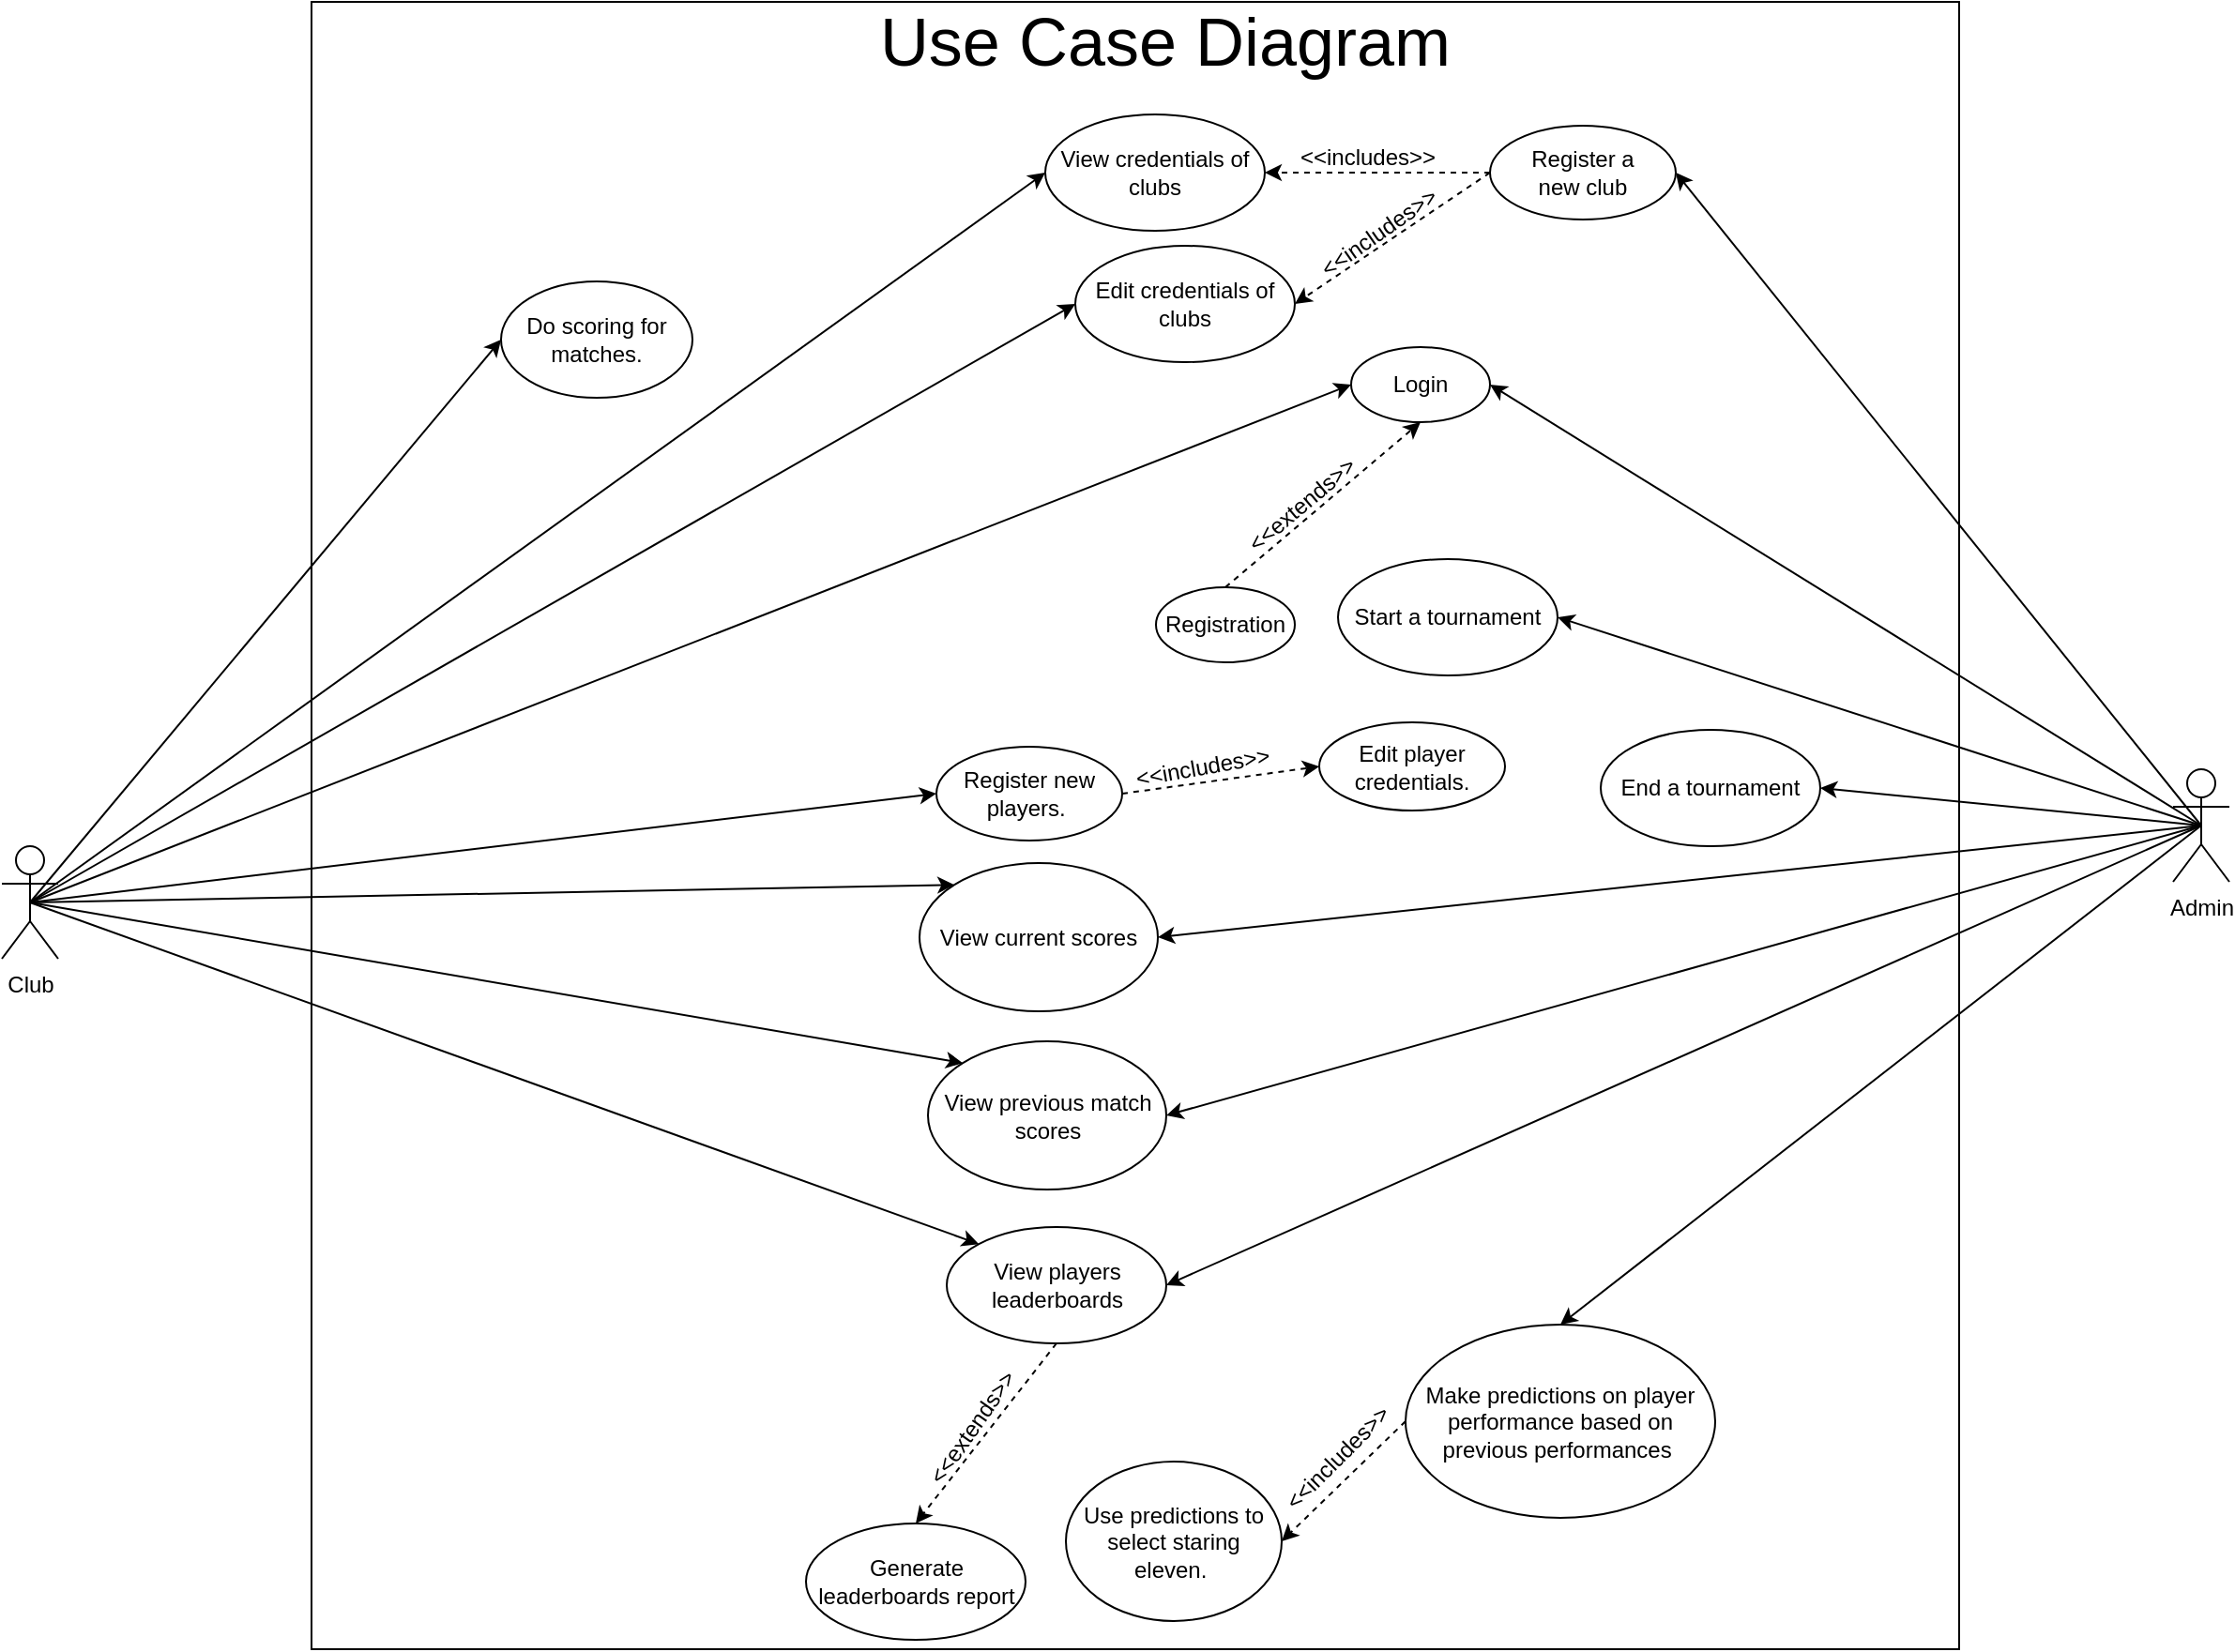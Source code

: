 <mxfile version="21.6.8" type="device">
  <diagram name="Page-1" id="aXkk6tCNMPMtA-BiQgox">
    <mxGraphModel dx="1700" dy="1227" grid="0" gridSize="10" guides="1" tooltips="1" connect="1" arrows="1" fold="1" page="0" pageScale="1" pageWidth="850" pageHeight="1100" math="0" shadow="0">
      <root>
        <mxCell id="0" />
        <mxCell id="1" parent="0" />
        <mxCell id="GnYSYjI6LG6VlQfS6IXu-1" value="" style="whiteSpace=wrap;html=1;aspect=fixed;" parent="1" vertex="1">
          <mxGeometry x="106" y="-13" width="878" height="878" as="geometry" />
        </mxCell>
        <mxCell id="GnYSYjI6LG6VlQfS6IXu-2" value="Admin" style="shape=umlActor;verticalLabelPosition=bottom;verticalAlign=top;html=1;outlineConnect=0;" parent="1" vertex="1">
          <mxGeometry x="1098" y="396" width="30" height="60" as="geometry" />
        </mxCell>
        <mxCell id="GnYSYjI6LG6VlQfS6IXu-3" value="Login" style="ellipse;whiteSpace=wrap;html=1;" parent="1" vertex="1">
          <mxGeometry x="660" y="171" width="74" height="40" as="geometry" />
        </mxCell>
        <mxCell id="GnYSYjI6LG6VlQfS6IXu-4" value="Registration" style="ellipse;whiteSpace=wrap;html=1;" parent="1" vertex="1">
          <mxGeometry x="556" y="299" width="74" height="40" as="geometry" />
        </mxCell>
        <mxCell id="GnYSYjI6LG6VlQfS6IXu-6" value="" style="html=1;labelBackgroundColor=#ffffff;startArrow=none;startFill=0;startSize=6;endArrow=classic;endFill=1;endSize=6;jettySize=auto;orthogonalLoop=1;strokeWidth=1;dashed=1;fontSize=14;rounded=0;entryX=0.5;entryY=1;entryDx=0;entryDy=0;exitX=0.5;exitY=0;exitDx=0;exitDy=0;" parent="1" source="GnYSYjI6LG6VlQfS6IXu-4" target="GnYSYjI6LG6VlQfS6IXu-3" edge="1">
          <mxGeometry width="60" height="60" relative="1" as="geometry">
            <mxPoint x="459" y="249" as="sourcePoint" />
            <mxPoint x="545" y="205" as="targetPoint" />
          </mxGeometry>
        </mxCell>
        <mxCell id="GnYSYjI6LG6VlQfS6IXu-7" value="&amp;lt;&amp;lt;extends&amp;gt;&amp;gt;" style="text;html=1;strokeColor=none;fillColor=none;align=center;verticalAlign=middle;whiteSpace=wrap;rounded=0;rotation=-40;" parent="1" vertex="1">
          <mxGeometry x="604" y="240" width="60" height="30" as="geometry" />
        </mxCell>
        <mxCell id="GnYSYjI6LG6VlQfS6IXu-9" value="Register a &lt;br&gt;new club" style="ellipse;whiteSpace=wrap;html=1;" parent="1" vertex="1">
          <mxGeometry x="734" y="53" width="99" height="50" as="geometry" />
        </mxCell>
        <mxCell id="GnYSYjI6LG6VlQfS6IXu-14" value="Edit player credentials." style="ellipse;whiteSpace=wrap;html=1;" parent="1" vertex="1">
          <mxGeometry x="643" y="371" width="99" height="47" as="geometry" />
        </mxCell>
        <mxCell id="GnYSYjI6LG6VlQfS6IXu-15" value="View credentials of clubs" style="ellipse;whiteSpace=wrap;html=1;" parent="1" vertex="1">
          <mxGeometry x="497" y="47" width="117" height="62" as="geometry" />
        </mxCell>
        <mxCell id="GnYSYjI6LG6VlQfS6IXu-16" value="View players leaderboards" style="ellipse;whiteSpace=wrap;html=1;" parent="1" vertex="1">
          <mxGeometry x="444.5" y="640" width="117" height="62" as="geometry" />
        </mxCell>
        <mxCell id="GnYSYjI6LG6VlQfS6IXu-17" value="Start a tournament" style="ellipse;whiteSpace=wrap;html=1;" parent="1" vertex="1">
          <mxGeometry x="653" y="284" width="117" height="62" as="geometry" />
        </mxCell>
        <mxCell id="GnYSYjI6LG6VlQfS6IXu-18" value="Generate leaderboards report" style="ellipse;whiteSpace=wrap;html=1;" parent="1" vertex="1">
          <mxGeometry x="369.5" y="798" width="117" height="62" as="geometry" />
        </mxCell>
        <mxCell id="GnYSYjI6LG6VlQfS6IXu-19" value="" style="html=1;labelBackgroundColor=#ffffff;startArrow=none;startFill=0;startSize=6;endArrow=classic;endFill=1;endSize=6;jettySize=auto;orthogonalLoop=1;strokeWidth=1;dashed=1;fontSize=14;rounded=0;exitX=0.5;exitY=1;exitDx=0;exitDy=0;entryX=0.5;entryY=0;entryDx=0;entryDy=0;" parent="1" source="GnYSYjI6LG6VlQfS6IXu-16" target="GnYSYjI6LG6VlQfS6IXu-18" edge="1">
          <mxGeometry width="60" height="60" relative="1" as="geometry">
            <mxPoint x="640" y="624" as="sourcePoint" />
            <mxPoint x="700" y="564" as="targetPoint" />
          </mxGeometry>
        </mxCell>
        <mxCell id="GnYSYjI6LG6VlQfS6IXu-20" value="&amp;lt;&amp;lt;extends&amp;gt;&amp;gt;" style="text;html=1;strokeColor=none;fillColor=none;align=center;verticalAlign=middle;whiteSpace=wrap;rounded=0;rotation=-55;" parent="1" vertex="1">
          <mxGeometry x="428" y="731.5" width="60" height="30" as="geometry" />
        </mxCell>
        <mxCell id="GnYSYjI6LG6VlQfS6IXu-21" value="View current scores" style="ellipse;whiteSpace=wrap;html=1;" parent="1" vertex="1">
          <mxGeometry x="430" y="446" width="127" height="79" as="geometry" />
        </mxCell>
        <mxCell id="GnYSYjI6LG6VlQfS6IXu-22" value="Register new players.&amp;nbsp;" style="ellipse;whiteSpace=wrap;html=1;" parent="1" vertex="1">
          <mxGeometry x="439" y="384" width="99" height="50" as="geometry" />
        </mxCell>
        <mxCell id="GnYSYjI6LG6VlQfS6IXu-23" value="Do scoring for matches." style="ellipse;whiteSpace=wrap;html=1;" parent="1" vertex="1">
          <mxGeometry x="207" y="136" width="102" height="62" as="geometry" />
        </mxCell>
        <mxCell id="GnYSYjI6LG6VlQfS6IXu-24" value="" style="endArrow=classic;html=1;rounded=0;exitX=0.5;exitY=0.5;exitDx=0;exitDy=0;exitPerimeter=0;entryX=1;entryY=0.5;entryDx=0;entryDy=0;" parent="1" source="GnYSYjI6LG6VlQfS6IXu-2" target="GnYSYjI6LG6VlQfS6IXu-3" edge="1">
          <mxGeometry width="50" height="50" relative="1" as="geometry">
            <mxPoint x="213" y="390" as="sourcePoint" />
            <mxPoint x="263" y="340" as="targetPoint" />
          </mxGeometry>
        </mxCell>
        <mxCell id="GnYSYjI6LG6VlQfS6IXu-25" value="" style="endArrow=classic;html=1;rounded=0;exitX=0.5;exitY=0.5;exitDx=0;exitDy=0;exitPerimeter=0;entryX=1;entryY=0.5;entryDx=0;entryDy=0;" parent="1" source="GnYSYjI6LG6VlQfS6IXu-2" target="GnYSYjI6LG6VlQfS6IXu-17" edge="1">
          <mxGeometry width="50" height="50" relative="1" as="geometry">
            <mxPoint x="186" y="321" as="sourcePoint" />
            <mxPoint x="236" y="271" as="targetPoint" />
          </mxGeometry>
        </mxCell>
        <mxCell id="GnYSYjI6LG6VlQfS6IXu-26" value="" style="endArrow=classic;html=1;rounded=0;exitX=0.5;exitY=0.5;exitDx=0;exitDy=0;exitPerimeter=0;entryX=1;entryY=0.5;entryDx=0;entryDy=0;" parent="1" source="GnYSYjI6LG6VlQfS6IXu-2" target="GnYSYjI6LG6VlQfS6IXu-16" edge="1">
          <mxGeometry width="50" height="50" relative="1" as="geometry">
            <mxPoint x="127" y="327" as="sourcePoint" />
            <mxPoint x="177" y="277" as="targetPoint" />
          </mxGeometry>
        </mxCell>
        <mxCell id="GnYSYjI6LG6VlQfS6IXu-27" value="" style="endArrow=classic;html=1;rounded=0;exitX=0.5;exitY=0.5;exitDx=0;exitDy=0;exitPerimeter=0;entryX=1;entryY=0.5;entryDx=0;entryDy=0;" parent="1" source="GnYSYjI6LG6VlQfS6IXu-2" target="GnYSYjI6LG6VlQfS6IXu-21" edge="1">
          <mxGeometry width="50" height="50" relative="1" as="geometry">
            <mxPoint x="91" y="596" as="sourcePoint" />
            <mxPoint x="141" y="546" as="targetPoint" />
          </mxGeometry>
        </mxCell>
        <mxCell id="GnYSYjI6LG6VlQfS6IXu-28" value="" style="endArrow=classic;html=1;rounded=0;exitX=0.5;exitY=0.5;exitDx=0;exitDy=0;exitPerimeter=0;entryX=1;entryY=0.5;entryDx=0;entryDy=0;" parent="1" source="GnYSYjI6LG6VlQfS6IXu-2" target="GnYSYjI6LG6VlQfS6IXu-9" edge="1">
          <mxGeometry width="50" height="50" relative="1" as="geometry">
            <mxPoint x="199" y="317" as="sourcePoint" />
            <mxPoint x="249" y="267" as="targetPoint" />
          </mxGeometry>
        </mxCell>
        <mxCell id="GnYSYjI6LG6VlQfS6IXu-29" value="" style="html=1;labelBackgroundColor=#ffffff;startArrow=none;startFill=0;startSize=6;endArrow=classic;endFill=1;endSize=6;jettySize=auto;orthogonalLoop=1;strokeWidth=1;dashed=1;fontSize=14;rounded=0;entryX=1;entryY=0.5;entryDx=0;entryDy=0;exitX=0;exitY=0.5;exitDx=0;exitDy=0;" parent="1" source="GnYSYjI6LG6VlQfS6IXu-9" target="GnYSYjI6LG6VlQfS6IXu-15" edge="1">
          <mxGeometry width="60" height="60" relative="1" as="geometry">
            <mxPoint x="739" y="81" as="sourcePoint" />
            <mxPoint x="482" y="172" as="targetPoint" />
          </mxGeometry>
        </mxCell>
        <mxCell id="GnYSYjI6LG6VlQfS6IXu-30" value="&amp;lt;&amp;lt;includes&amp;gt;&amp;gt;" style="text;html=1;strokeColor=none;fillColor=none;align=center;verticalAlign=middle;whiteSpace=wrap;rounded=0;rotation=0;" parent="1" vertex="1">
          <mxGeometry x="639" y="55" width="60" height="30" as="geometry" />
        </mxCell>
        <mxCell id="GnYSYjI6LG6VlQfS6IXu-32" value="" style="html=1;labelBackgroundColor=#ffffff;startArrow=none;startFill=0;startSize=6;endArrow=classic;endFill=1;endSize=6;jettySize=auto;orthogonalLoop=1;strokeWidth=1;dashed=1;fontSize=14;rounded=0;exitX=1;exitY=0.5;exitDx=0;exitDy=0;entryX=0;entryY=0.5;entryDx=0;entryDy=0;" parent="1" source="GnYSYjI6LG6VlQfS6IXu-22" target="GnYSYjI6LG6VlQfS6IXu-14" edge="1">
          <mxGeometry width="60" height="60" relative="1" as="geometry">
            <mxPoint x="518" y="372" as="sourcePoint" />
            <mxPoint x="578" y="312" as="targetPoint" />
          </mxGeometry>
        </mxCell>
        <mxCell id="GnYSYjI6LG6VlQfS6IXu-35" value="&amp;lt;&amp;lt;includes&amp;gt;&amp;gt;" style="text;html=1;strokeColor=none;fillColor=none;align=center;verticalAlign=middle;whiteSpace=wrap;rounded=0;rotation=-10;" parent="1" vertex="1">
          <mxGeometry x="551" y="379.5" width="60" height="30" as="geometry" />
        </mxCell>
        <mxCell id="GnYSYjI6LG6VlQfS6IXu-36" value="Club" style="shape=umlActor;verticalLabelPosition=bottom;verticalAlign=top;html=1;outlineConnect=0;" parent="1" vertex="1">
          <mxGeometry x="-59" y="437" width="30" height="60" as="geometry" />
        </mxCell>
        <mxCell id="GnYSYjI6LG6VlQfS6IXu-39" value="" style="endArrow=classic;html=1;rounded=0;exitX=0.5;exitY=0.5;exitDx=0;exitDy=0;exitPerimeter=0;entryX=0;entryY=0.5;entryDx=0;entryDy=0;" parent="1" source="GnYSYjI6LG6VlQfS6IXu-36" target="GnYSYjI6LG6VlQfS6IXu-3" edge="1">
          <mxGeometry width="50" height="50" relative="1" as="geometry">
            <mxPoint x="724" y="347" as="sourcePoint" />
            <mxPoint x="774" y="297" as="targetPoint" />
          </mxGeometry>
        </mxCell>
        <mxCell id="GnYSYjI6LG6VlQfS6IXu-40" value="" style="endArrow=classic;html=1;rounded=0;exitX=0.5;exitY=0.5;exitDx=0;exitDy=0;exitPerimeter=0;entryX=0;entryY=0.5;entryDx=0;entryDy=0;" parent="1" source="GnYSYjI6LG6VlQfS6IXu-36" target="GnYSYjI6LG6VlQfS6IXu-22" edge="1">
          <mxGeometry width="50" height="50" relative="1" as="geometry">
            <mxPoint x="429" y="301" as="sourcePoint" />
            <mxPoint x="479" y="251" as="targetPoint" />
          </mxGeometry>
        </mxCell>
        <mxCell id="GnYSYjI6LG6VlQfS6IXu-41" value="" style="endArrow=classic;html=1;rounded=0;exitX=0.5;exitY=0.5;exitDx=0;exitDy=0;exitPerimeter=0;entryX=0;entryY=0.5;entryDx=0;entryDy=0;" parent="1" source="GnYSYjI6LG6VlQfS6IXu-36" target="GnYSYjI6LG6VlQfS6IXu-23" edge="1">
          <mxGeometry width="50" height="50" relative="1" as="geometry">
            <mxPoint x="754" y="409" as="sourcePoint" />
            <mxPoint x="804" y="359" as="targetPoint" />
          </mxGeometry>
        </mxCell>
        <mxCell id="GnYSYjI6LG6VlQfS6IXu-42" value="" style="endArrow=classic;html=1;rounded=0;exitX=0.5;exitY=0.5;exitDx=0;exitDy=0;exitPerimeter=0;entryX=0;entryY=0.5;entryDx=0;entryDy=0;" parent="1" source="GnYSYjI6LG6VlQfS6IXu-36" target="GnYSYjI6LG6VlQfS6IXu-15" edge="1">
          <mxGeometry width="50" height="50" relative="1" as="geometry">
            <mxPoint x="705" y="146" as="sourcePoint" />
            <mxPoint x="755" y="96" as="targetPoint" />
          </mxGeometry>
        </mxCell>
        <mxCell id="GnYSYjI6LG6VlQfS6IXu-43" value="" style="endArrow=classic;html=1;rounded=0;exitX=0.5;exitY=0.5;exitDx=0;exitDy=0;exitPerimeter=0;entryX=0;entryY=0;entryDx=0;entryDy=0;" parent="1" source="GnYSYjI6LG6VlQfS6IXu-36" target="GnYSYjI6LG6VlQfS6IXu-16" edge="1">
          <mxGeometry width="50" height="50" relative="1" as="geometry">
            <mxPoint x="771" y="432" as="sourcePoint" />
            <mxPoint x="821" y="382" as="targetPoint" />
          </mxGeometry>
        </mxCell>
        <mxCell id="ETq7vv0U6keg2jizKwK4-1" value="Make predictions on player performance based on previous performances&amp;nbsp;" style="ellipse;whiteSpace=wrap;html=1;" parent="1" vertex="1">
          <mxGeometry x="689" y="692" width="165" height="103" as="geometry" />
        </mxCell>
        <mxCell id="ETq7vv0U6keg2jizKwK4-2" value="Use predictions to select staring eleven.&amp;nbsp;" style="ellipse;whiteSpace=wrap;html=1;" parent="1" vertex="1">
          <mxGeometry x="508" y="765" width="115" height="85" as="geometry" />
        </mxCell>
        <mxCell id="ETq7vv0U6keg2jizKwK4-3" value="" style="html=1;labelBackgroundColor=#ffffff;startArrow=none;startFill=0;startSize=6;endArrow=classic;endFill=1;endSize=6;jettySize=auto;orthogonalLoop=1;strokeWidth=1;dashed=1;fontSize=14;rounded=0;exitX=0;exitY=0.5;exitDx=0;exitDy=0;entryX=1;entryY=0.5;entryDx=0;entryDy=0;" parent="1" source="ETq7vv0U6keg2jizKwK4-1" target="ETq7vv0U6keg2jizKwK4-2" edge="1">
          <mxGeometry width="60" height="60" relative="1" as="geometry">
            <mxPoint x="440" y="525" as="sourcePoint" />
            <mxPoint x="522" y="588" as="targetPoint" />
          </mxGeometry>
        </mxCell>
        <mxCell id="ETq7vv0U6keg2jizKwK4-4" value="&amp;lt;&amp;lt;includes&amp;gt;&amp;gt;" style="text;html=1;strokeColor=none;fillColor=none;align=center;verticalAlign=middle;whiteSpace=wrap;rounded=0;rotation=-45;" parent="1" vertex="1">
          <mxGeometry x="623" y="748" width="60" height="30" as="geometry" />
        </mxCell>
        <mxCell id="w76kQI21N1npsoAVViP6-1" value="&lt;font style=&quot;font-size: 36px;&quot;&gt;Use Case Diagram&amp;nbsp;&lt;/font&gt;" style="text;html=1;strokeColor=none;fillColor=none;align=center;verticalAlign=middle;whiteSpace=wrap;rounded=0;" parent="1" vertex="1">
          <mxGeometry x="379.75" y="-7" width="371.5" height="30" as="geometry" />
        </mxCell>
        <mxCell id="w7NyQS1OVpfRknpdhxoE-2" value="View previous match scores" style="ellipse;whiteSpace=wrap;html=1;" parent="1" vertex="1">
          <mxGeometry x="434.5" y="541" width="127" height="79" as="geometry" />
        </mxCell>
        <mxCell id="w7NyQS1OVpfRknpdhxoE-5" value="" style="endArrow=classic;html=1;rounded=0;entryX=0;entryY=0;entryDx=0;entryDy=0;exitX=0.5;exitY=0.5;exitDx=0;exitDy=0;exitPerimeter=0;" parent="1" source="GnYSYjI6LG6VlQfS6IXu-36" target="w7NyQS1OVpfRknpdhxoE-2" edge="1">
          <mxGeometry width="50" height="50" relative="1" as="geometry">
            <mxPoint x="-74" y="610" as="sourcePoint" />
            <mxPoint x="444" y="591" as="targetPoint" />
          </mxGeometry>
        </mxCell>
        <mxCell id="w7NyQS1OVpfRknpdhxoE-6" value="" style="endArrow=classic;html=1;rounded=0;entryX=0;entryY=0;entryDx=0;entryDy=0;exitX=0.5;exitY=0.5;exitDx=0;exitDy=0;exitPerimeter=0;" parent="1" source="GnYSYjI6LG6VlQfS6IXu-36" target="GnYSYjI6LG6VlQfS6IXu-21" edge="1">
          <mxGeometry width="50" height="50" relative="1" as="geometry">
            <mxPoint x="-64" y="620" as="sourcePoint" />
            <mxPoint x="454" y="601" as="targetPoint" />
          </mxGeometry>
        </mxCell>
        <mxCell id="w7NyQS1OVpfRknpdhxoE-7" value="" style="endArrow=classic;html=1;rounded=0;exitX=0.5;exitY=0.5;exitDx=0;exitDy=0;exitPerimeter=0;entryX=1;entryY=0.5;entryDx=0;entryDy=0;" parent="1" source="GnYSYjI6LG6VlQfS6IXu-2" target="w7NyQS1OVpfRknpdhxoE-2" edge="1">
          <mxGeometry width="50" height="50" relative="1" as="geometry">
            <mxPoint x="710" y="402" as="sourcePoint" />
            <mxPoint x="760" y="352" as="targetPoint" />
          </mxGeometry>
        </mxCell>
        <mxCell id="w7NyQS1OVpfRknpdhxoE-8" value="End a tournament" style="ellipse;whiteSpace=wrap;html=1;" parent="1" vertex="1">
          <mxGeometry x="793" y="375" width="117" height="62" as="geometry" />
        </mxCell>
        <mxCell id="w7NyQS1OVpfRknpdhxoE-9" value="" style="endArrow=classic;html=1;rounded=0;exitX=0.5;exitY=0.5;exitDx=0;exitDy=0;exitPerimeter=0;entryX=1;entryY=0.5;entryDx=0;entryDy=0;" parent="1" source="GnYSYjI6LG6VlQfS6IXu-2" target="w7NyQS1OVpfRknpdhxoE-8" edge="1">
          <mxGeometry width="50" height="50" relative="1" as="geometry">
            <mxPoint x="978" y="352" as="sourcePoint" />
            <mxPoint x="760" y="352" as="targetPoint" />
          </mxGeometry>
        </mxCell>
        <mxCell id="w7NyQS1OVpfRknpdhxoE-11" value="Edit credentials of clubs" style="ellipse;whiteSpace=wrap;html=1;" parent="1" vertex="1">
          <mxGeometry x="513" y="117" width="117" height="62" as="geometry" />
        </mxCell>
        <mxCell id="w7NyQS1OVpfRknpdhxoE-12" value="" style="html=1;labelBackgroundColor=#ffffff;startArrow=none;startFill=0;startSize=6;endArrow=classic;endFill=1;endSize=6;jettySize=auto;orthogonalLoop=1;strokeWidth=1;dashed=1;fontSize=14;rounded=0;entryX=1;entryY=0.5;entryDx=0;entryDy=0;exitX=0;exitY=0.5;exitDx=0;exitDy=0;" parent="1" source="GnYSYjI6LG6VlQfS6IXu-9" target="w7NyQS1OVpfRknpdhxoE-11" edge="1">
          <mxGeometry width="60" height="60" relative="1" as="geometry">
            <mxPoint x="744" y="88" as="sourcePoint" />
            <mxPoint x="624" y="88" as="targetPoint" />
          </mxGeometry>
        </mxCell>
        <mxCell id="w7NyQS1OVpfRknpdhxoE-13" value="&amp;lt;&amp;lt;includes&amp;gt;&amp;gt;" style="text;html=1;strokeColor=none;fillColor=none;align=center;verticalAlign=middle;whiteSpace=wrap;rounded=0;rotation=-35;" parent="1" vertex="1">
          <mxGeometry x="645" y="95" width="60" height="30" as="geometry" />
        </mxCell>
        <mxCell id="w7NyQS1OVpfRknpdhxoE-14" value="" style="endArrow=classic;html=1;rounded=0;entryX=0;entryY=0.5;entryDx=0;entryDy=0;exitX=0.5;exitY=0.5;exitDx=0;exitDy=0;exitPerimeter=0;" parent="1" source="GnYSYjI6LG6VlQfS6IXu-36" target="w7NyQS1OVpfRknpdhxoE-11" edge="1">
          <mxGeometry width="50" height="50" relative="1" as="geometry">
            <mxPoint x="-15" y="315" as="sourcePoint" />
            <mxPoint x="588" y="290" as="targetPoint" />
          </mxGeometry>
        </mxCell>
        <mxCell id="w7NyQS1OVpfRknpdhxoE-19" value="" style="endArrow=classic;html=1;rounded=0;exitX=0.5;exitY=0.5;exitDx=0;exitDy=0;exitPerimeter=0;entryX=0.5;entryY=0;entryDx=0;entryDy=0;" parent="1" source="GnYSYjI6LG6VlQfS6IXu-2" target="ETq7vv0U6keg2jizKwK4-1" edge="1">
          <mxGeometry width="50" height="50" relative="1" as="geometry">
            <mxPoint x="1123" y="436" as="sourcePoint" />
            <mxPoint x="613" y="679" as="targetPoint" />
          </mxGeometry>
        </mxCell>
      </root>
    </mxGraphModel>
  </diagram>
</mxfile>

